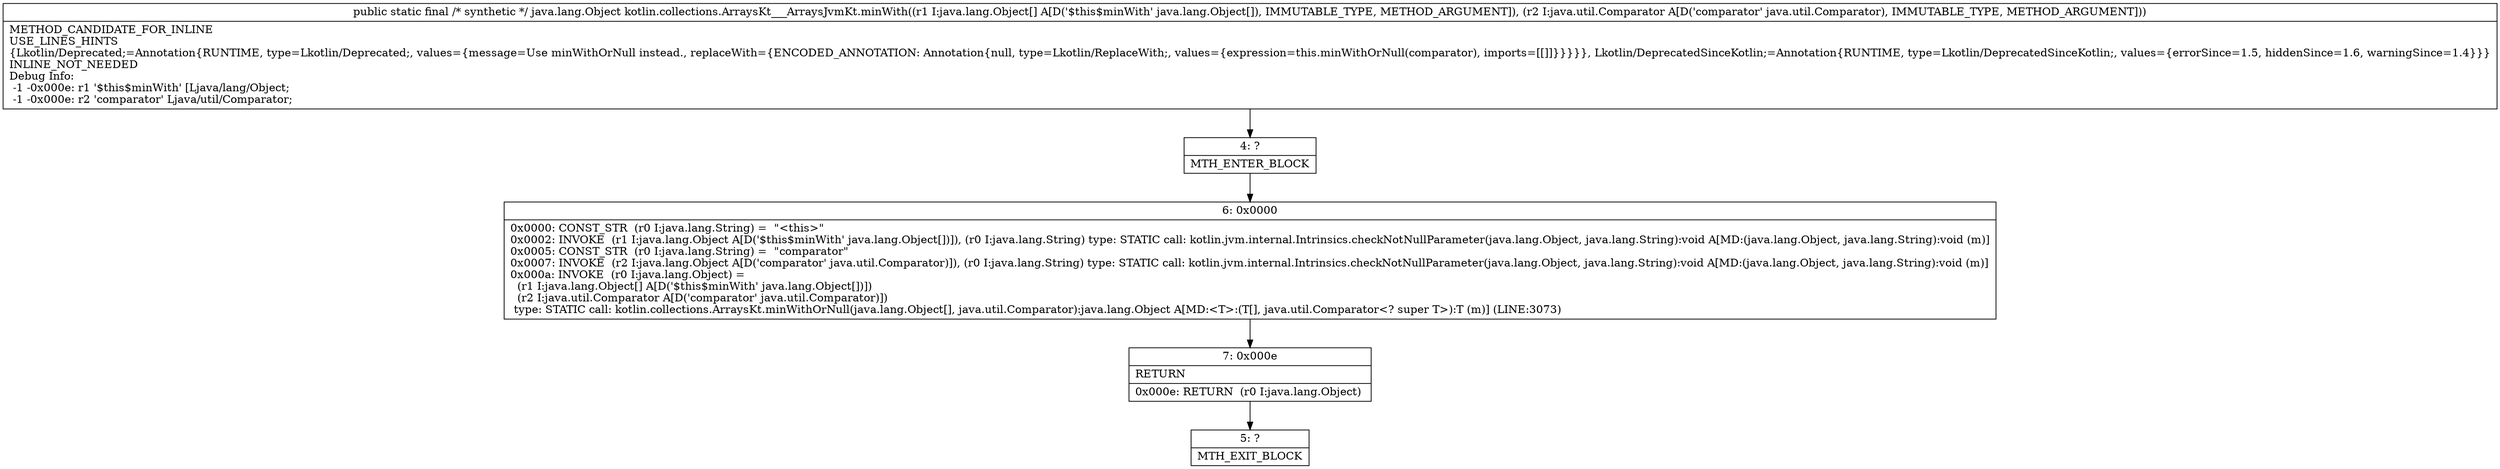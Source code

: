 digraph "CFG forkotlin.collections.ArraysKt___ArraysJvmKt.minWith([Ljava\/lang\/Object;Ljava\/util\/Comparator;)Ljava\/lang\/Object;" {
Node_4 [shape=record,label="{4\:\ ?|MTH_ENTER_BLOCK\l}"];
Node_6 [shape=record,label="{6\:\ 0x0000|0x0000: CONST_STR  (r0 I:java.lang.String) =  \"\<this\>\" \l0x0002: INVOKE  (r1 I:java.lang.Object A[D('$this$minWith' java.lang.Object[])]), (r0 I:java.lang.String) type: STATIC call: kotlin.jvm.internal.Intrinsics.checkNotNullParameter(java.lang.Object, java.lang.String):void A[MD:(java.lang.Object, java.lang.String):void (m)]\l0x0005: CONST_STR  (r0 I:java.lang.String) =  \"comparator\" \l0x0007: INVOKE  (r2 I:java.lang.Object A[D('comparator' java.util.Comparator)]), (r0 I:java.lang.String) type: STATIC call: kotlin.jvm.internal.Intrinsics.checkNotNullParameter(java.lang.Object, java.lang.String):void A[MD:(java.lang.Object, java.lang.String):void (m)]\l0x000a: INVOKE  (r0 I:java.lang.Object) = \l  (r1 I:java.lang.Object[] A[D('$this$minWith' java.lang.Object[])])\l  (r2 I:java.util.Comparator A[D('comparator' java.util.Comparator)])\l type: STATIC call: kotlin.collections.ArraysKt.minWithOrNull(java.lang.Object[], java.util.Comparator):java.lang.Object A[MD:\<T\>:(T[], java.util.Comparator\<? super T\>):T (m)] (LINE:3073)\l}"];
Node_7 [shape=record,label="{7\:\ 0x000e|RETURN\l|0x000e: RETURN  (r0 I:java.lang.Object) \l}"];
Node_5 [shape=record,label="{5\:\ ?|MTH_EXIT_BLOCK\l}"];
MethodNode[shape=record,label="{public static final \/* synthetic *\/ java.lang.Object kotlin.collections.ArraysKt___ArraysJvmKt.minWith((r1 I:java.lang.Object[] A[D('$this$minWith' java.lang.Object[]), IMMUTABLE_TYPE, METHOD_ARGUMENT]), (r2 I:java.util.Comparator A[D('comparator' java.util.Comparator), IMMUTABLE_TYPE, METHOD_ARGUMENT]))  | METHOD_CANDIDATE_FOR_INLINE\lUSE_LINES_HINTS\l\{Lkotlin\/Deprecated;=Annotation\{RUNTIME, type=Lkotlin\/Deprecated;, values=\{message=Use minWithOrNull instead., replaceWith=\{ENCODED_ANNOTATION: Annotation\{null, type=Lkotlin\/ReplaceWith;, values=\{expression=this.minWithOrNull(comparator), imports=[[]]\}\}\}\}\}, Lkotlin\/DeprecatedSinceKotlin;=Annotation\{RUNTIME, type=Lkotlin\/DeprecatedSinceKotlin;, values=\{errorSince=1.5, hiddenSince=1.6, warningSince=1.4\}\}\}\lINLINE_NOT_NEEDED\lDebug Info:\l  \-1 \-0x000e: r1 '$this$minWith' [Ljava\/lang\/Object;\l  \-1 \-0x000e: r2 'comparator' Ljava\/util\/Comparator;\l}"];
MethodNode -> Node_4;Node_4 -> Node_6;
Node_6 -> Node_7;
Node_7 -> Node_5;
}

